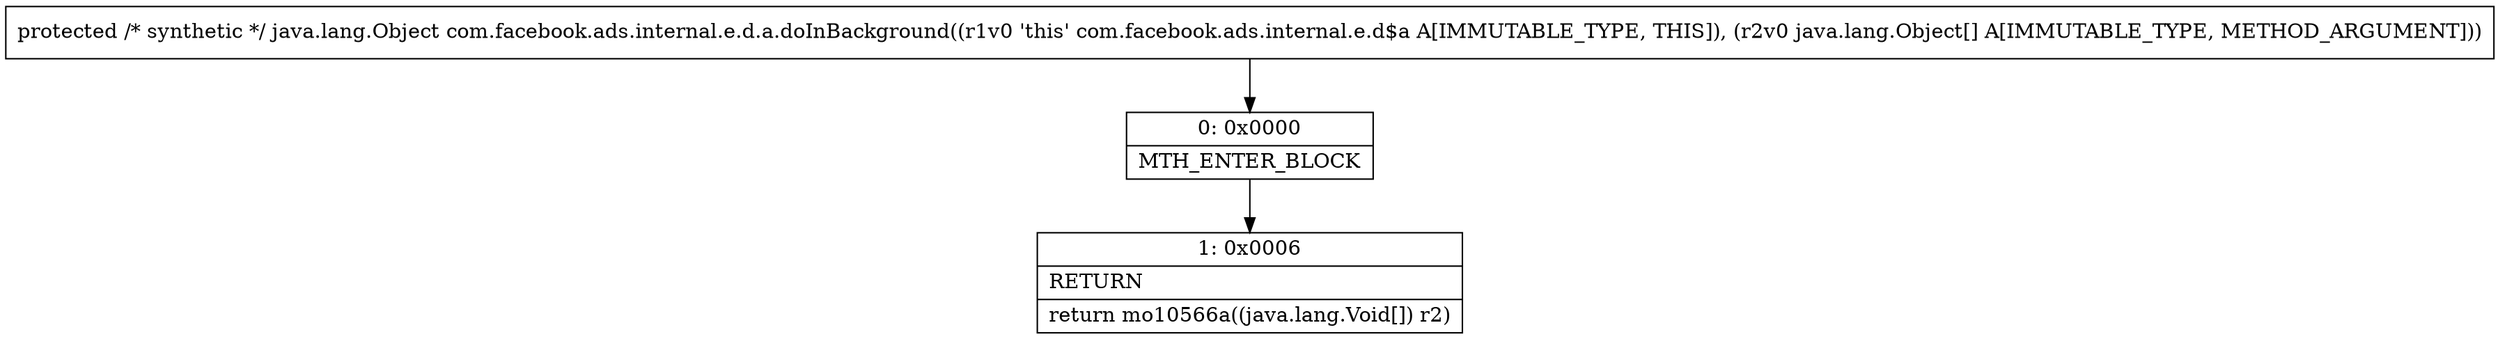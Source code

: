 digraph "CFG forcom.facebook.ads.internal.e.d.a.doInBackground([Ljava\/lang\/Object;)Ljava\/lang\/Object;" {
Node_0 [shape=record,label="{0\:\ 0x0000|MTH_ENTER_BLOCK\l}"];
Node_1 [shape=record,label="{1\:\ 0x0006|RETURN\l|return mo10566a((java.lang.Void[]) r2)\l}"];
MethodNode[shape=record,label="{protected \/* synthetic *\/ java.lang.Object com.facebook.ads.internal.e.d.a.doInBackground((r1v0 'this' com.facebook.ads.internal.e.d$a A[IMMUTABLE_TYPE, THIS]), (r2v0 java.lang.Object[] A[IMMUTABLE_TYPE, METHOD_ARGUMENT])) }"];
MethodNode -> Node_0;
Node_0 -> Node_1;
}

